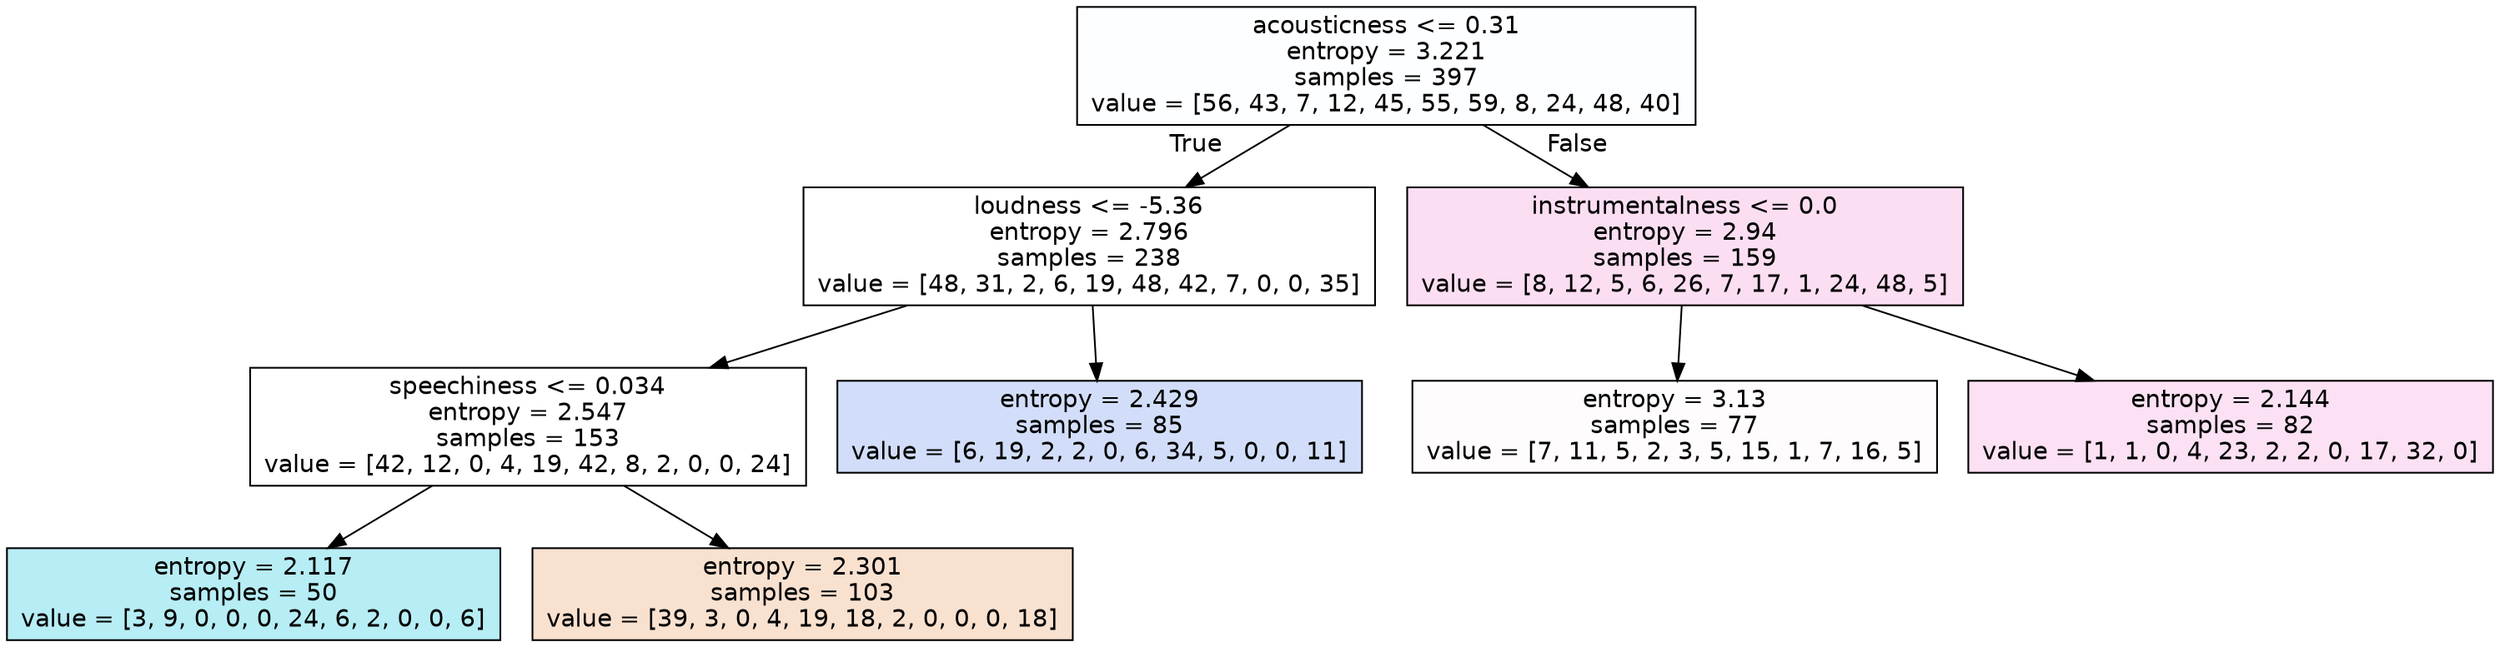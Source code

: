 digraph Tree {
node [shape=box, style="filled", color="black", fontname="helvetica"] ;
edge [fontname="helvetica"] ;
0 [label="acousticness <= 0.31\nentropy = 3.221\nsamples = 397\nvalue = [56, 43, 7, 12, 45, 55, 59, 8, 24, 48, 40]", fillcolor="#fdfeff"] ;
1 [label="loudness <= -5.36\nentropy = 2.796\nsamples = 238\nvalue = [48, 31, 2, 6, 19, 48, 42, 7, 0, 0, 35]", fillcolor="#ffffff"] ;
0 -> 1 [labeldistance=2.5, labelangle=45, headlabel="True"] ;
2 [label="speechiness <= 0.034\nentropy = 2.547\nsamples = 153\nvalue = [42, 12, 0, 4, 19, 42, 8, 2, 0, 0, 24]", fillcolor="#ffffff"] ;
1 -> 2 ;
3 [label="entropy = 2.117\nsamples = 50\nvalue = [3, 9, 0, 0, 0, 24, 6, 2, 0, 0, 6]", fillcolor="#b7edf5"] ;
2 -> 3 ;
4 [label="entropy = 2.301\nsamples = 103\nvalue = [39, 3, 0, 4, 19, 18, 2, 0, 0, 0, 18]", fillcolor="#f9e1d0"] ;
2 -> 4 ;
5 [label="entropy = 2.429\nsamples = 85\nvalue = [6, 19, 2, 2, 0, 6, 34, 5, 0, 0, 11]", fillcolor="#d2def9"] ;
1 -> 5 ;
6 [label="instrumentalness <= 0.0\nentropy = 2.94\nsamples = 159\nvalue = [8, 12, 5, 6, 26, 7, 17, 1, 24, 48, 5]", fillcolor="#fbdef2"] ;
0 -> 6 [labeldistance=2.5, labelangle=-45, headlabel="False"] ;
7 [label="entropy = 3.13\nsamples = 77\nvalue = [7, 11, 5, 2, 3, 5, 15, 1, 7, 16, 5]", fillcolor="#fffcfe"] ;
6 -> 7 ;
8 [label="entropy = 2.144\nsamples = 82\nvalue = [1, 1, 0, 4, 23, 2, 2, 0, 17, 32, 0]", fillcolor="#fbe1f3"] ;
6 -> 8 ;
}